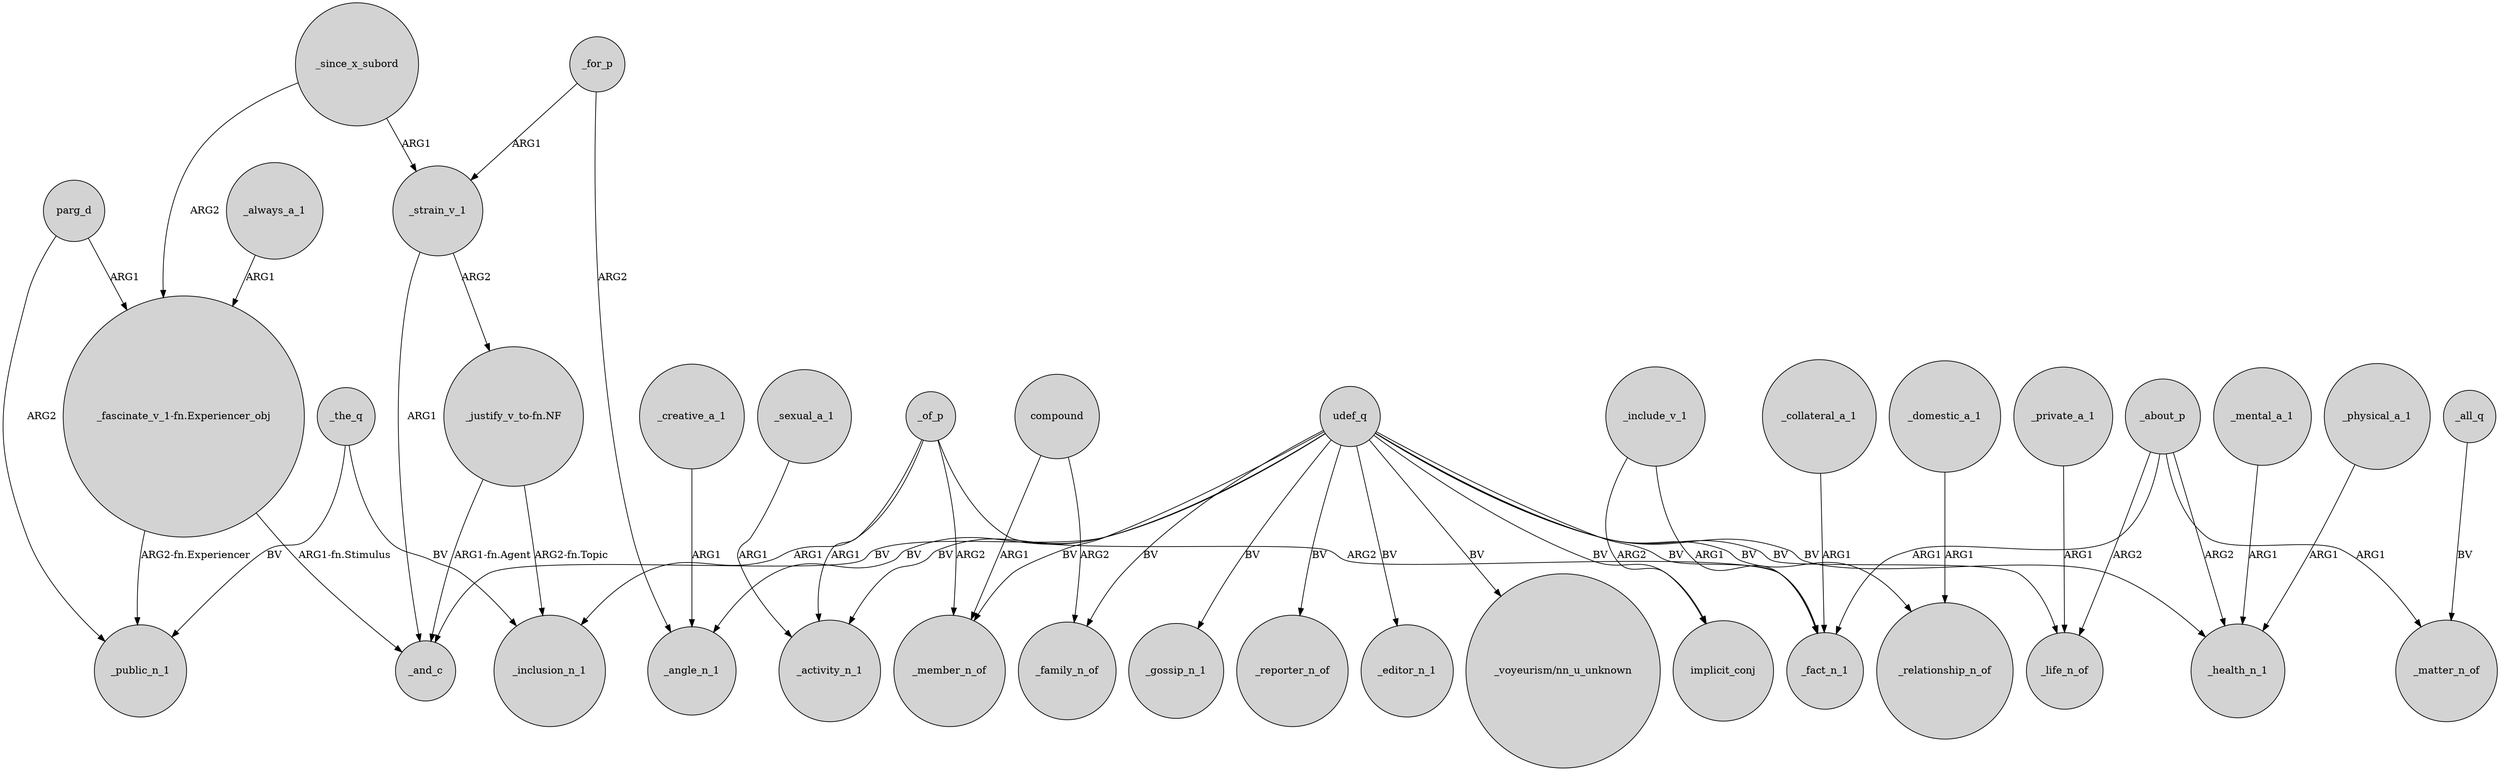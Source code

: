 digraph {
	node [shape=circle style=filled]
	_for_p -> _strain_v_1 [label=ARG1]
	_of_p -> _inclusion_n_1 [label=ARG1]
	"_fascinate_v_1-fn.Experiencer_obj" -> _public_n_1 [label="ARG2-fn.Experiencer"]
	udef_q -> _activity_n_1 [label=BV]
	_strain_v_1 -> _and_c [label=ARG1]
	_about_p -> _life_n_of [label=ARG2]
	udef_q -> _life_n_of [label=BV]
	_of_p -> _fact_n_1 [label=ARG2]
	"_justify_v_to-fn.NF" -> _and_c [label="ARG1-fn.Agent"]
	_always_a_1 -> "_fascinate_v_1-fn.Experiencer_obj" [label=ARG1]
	_about_p -> _health_n_1 [label=ARG2]
	compound -> _family_n_of [label=ARG2]
	_strain_v_1 -> "_justify_v_to-fn.NF" [label=ARG2]
	_about_p -> _fact_n_1 [label=ARG1]
	_private_a_1 -> _life_n_of [label=ARG1]
	_include_v_1 -> implicit_conj [label=ARG2]
	_since_x_subord -> _strain_v_1 [label=ARG1]
	parg_d -> "_fascinate_v_1-fn.Experiencer_obj" [label=ARG1]
	udef_q -> implicit_conj [label=BV]
	_domestic_a_1 -> _relationship_n_of [label=ARG1]
	_for_p -> _angle_n_1 [label=ARG2]
	udef_q -> _fact_n_1 [label=BV]
	_mental_a_1 -> _health_n_1 [label=ARG1]
	_sexual_a_1 -> _activity_n_1 [label=ARG1]
	_of_p -> _activity_n_1 [label=ARG1]
	_the_q -> _public_n_1 [label=BV]
	"_fascinate_v_1-fn.Experiencer_obj" -> _and_c [label="ARG1-fn.Stimulus"]
	_collateral_a_1 -> _fact_n_1 [label=ARG1]
	_of_p -> _member_n_of [label=ARG2]
	udef_q -> _gossip_n_1 [label=BV]
	parg_d -> _public_n_1 [label=ARG2]
	"_justify_v_to-fn.NF" -> _inclusion_n_1 [label="ARG2-fn.Topic"]
	_all_q -> _matter_n_of [label=BV]
	udef_q -> _member_n_of [label=BV]
	udef_q -> _relationship_n_of [label=BV]
	udef_q -> _health_n_1 [label=BV]
	_the_q -> _inclusion_n_1 [label=BV]
	udef_q -> _reporter_n_of [label=BV]
	_about_p -> _matter_n_of [label=ARG1]
	udef_q -> _angle_n_1 [label=BV]
	udef_q -> _editor_n_1 [label=BV]
	udef_q -> _family_n_of [label=BV]
	_since_x_subord -> "_fascinate_v_1-fn.Experiencer_obj" [label=ARG2]
	udef_q -> _and_c [label=BV]
	_physical_a_1 -> _health_n_1 [label=ARG1]
	_creative_a_1 -> _angle_n_1 [label=ARG1]
	_include_v_1 -> _fact_n_1 [label=ARG1]
	udef_q -> "_voyeurism/nn_u_unknown" [label=BV]
	compound -> _member_n_of [label=ARG1]
}
